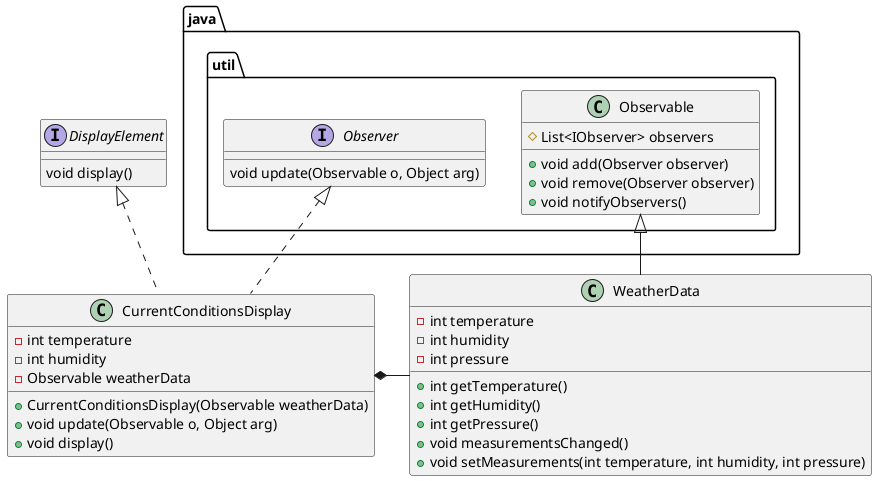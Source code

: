 @startuml

class java.util.Observable {
    # List<IObserver> observers
    + void add(Observer observer)
    + void remove(Observer observer)
    + void notifyObservers()
}
interface java.util.Observer {
    void update(Observable o, Object arg)
}
class WeatherData extends java.util.Observable {
    - int temperature
    - int humidity
    - int pressure
    + int getTemperature()
    + int getHumidity()
    + int getPressure()
    + void measurementsChanged()
    + void setMeasurements(int temperature, int humidity, int pressure)
}
interface DisplayElement {
    void display()
}
class CurrentConditionsDisplay implements java.util.Observer, DisplayElement {
    - int temperature
    - int humidity
    - Observable weatherData
    + CurrentConditionsDisplay(Observable weatherData)
    + void update(Observable o, Object arg)
    + void display()
}
CurrentConditionsDisplay *- WeatherData

@enduml